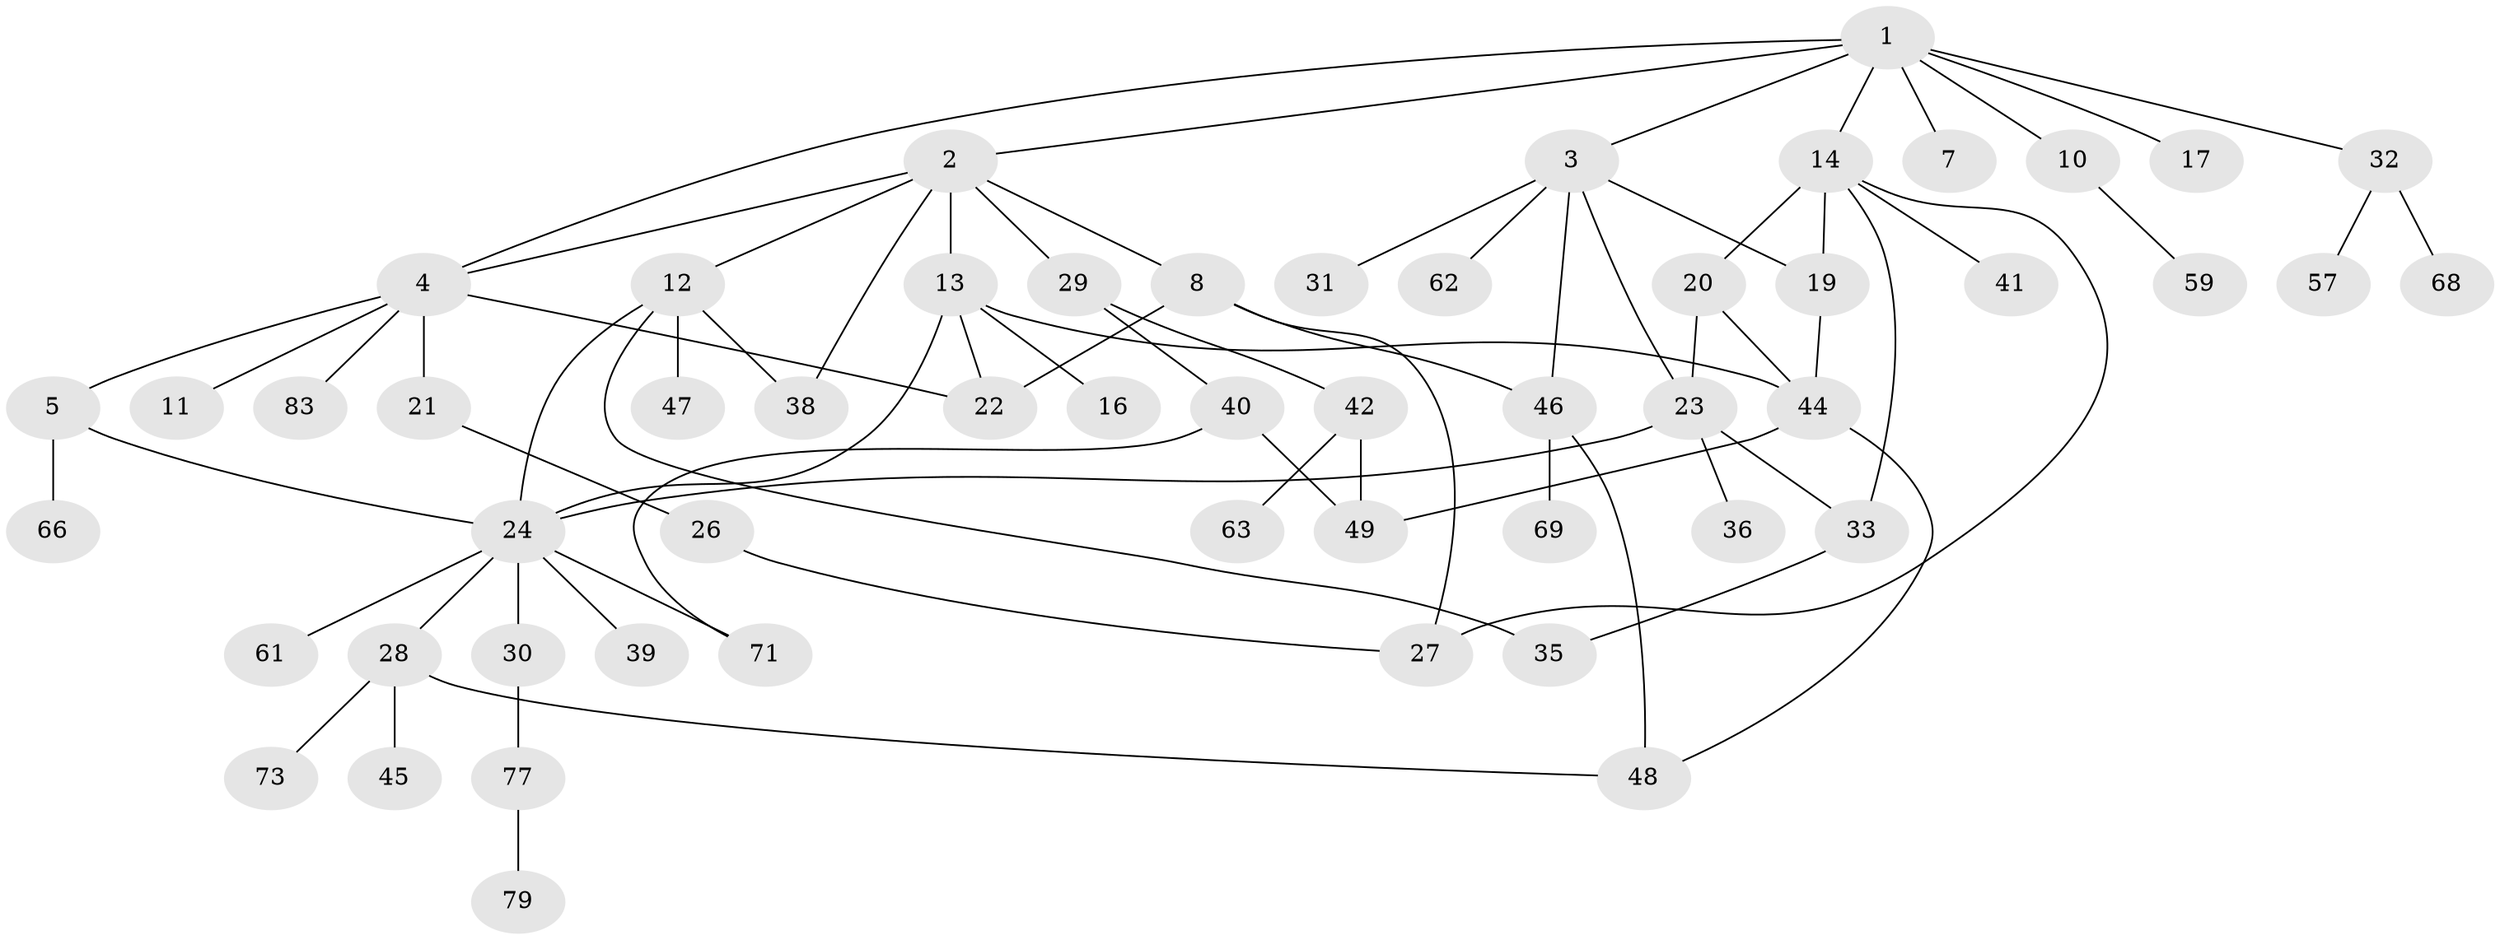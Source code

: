 // original degree distribution, {9: 0.012048192771084338, 7: 0.03614457831325301, 3: 0.1927710843373494, 5: 0.07228915662650602, 1: 0.3132530120481928, 2: 0.30120481927710846, 4: 0.07228915662650602}
// Generated by graph-tools (version 1.1) at 2025/10/02/27/25 16:10:51]
// undirected, 54 vertices, 74 edges
graph export_dot {
graph [start="1"]
  node [color=gray90,style=filled];
  1 [super="+18"];
  2 [super="+58"];
  3 [super="+6"];
  4 [super="+9"];
  5;
  7;
  8 [super="+67"];
  10;
  11;
  12 [super="+82"];
  13 [super="+15"];
  14 [super="+34"];
  16 [super="+65"];
  17;
  19 [super="+37"];
  20 [super="+72"];
  21;
  22;
  23 [super="+60"];
  24 [super="+25"];
  26 [super="+56"];
  27 [super="+51"];
  28 [super="+64"];
  29;
  30 [super="+55"];
  31;
  32 [super="+52"];
  33 [super="+76"];
  35;
  36 [super="+50"];
  38 [super="+74"];
  39;
  40 [super="+43"];
  41;
  42;
  44 [super="+70"];
  45;
  46 [super="+53"];
  47;
  48 [super="+54"];
  49 [super="+75"];
  57;
  59;
  61 [super="+78"];
  62 [super="+80"];
  63;
  66;
  68 [super="+81"];
  69;
  71;
  73;
  77;
  79;
  83;
  1 -- 2;
  1 -- 3;
  1 -- 4;
  1 -- 7;
  1 -- 10;
  1 -- 14;
  1 -- 17;
  1 -- 32;
  2 -- 8;
  2 -- 12;
  2 -- 13;
  2 -- 29;
  2 -- 38;
  2 -- 4;
  3 -- 62;
  3 -- 19;
  3 -- 23;
  3 -- 46;
  3 -- 31;
  4 -- 5;
  4 -- 11;
  4 -- 22;
  4 -- 83;
  4 -- 21;
  5 -- 66;
  5 -- 24;
  8 -- 46;
  8 -- 22;
  8 -- 27;
  10 -- 59;
  12 -- 47;
  12 -- 38;
  12 -- 35;
  12 -- 24;
  13 -- 44;
  13 -- 22;
  13 -- 16;
  13 -- 24;
  14 -- 20;
  14 -- 27;
  14 -- 33;
  14 -- 41;
  14 -- 19;
  19 -- 44;
  20 -- 23;
  20 -- 44;
  21 -- 26;
  23 -- 33;
  23 -- 36;
  23 -- 24;
  24 -- 28;
  24 -- 61;
  24 -- 71;
  24 -- 39;
  24 -- 30;
  26 -- 27;
  28 -- 45;
  28 -- 73;
  28 -- 48;
  29 -- 40;
  29 -- 42;
  30 -- 77;
  32 -- 68 [weight=2];
  32 -- 57;
  33 -- 35;
  40 -- 71;
  40 -- 49;
  42 -- 49;
  42 -- 63;
  44 -- 48;
  44 -- 49;
  46 -- 48;
  46 -- 69;
  77 -- 79;
}
